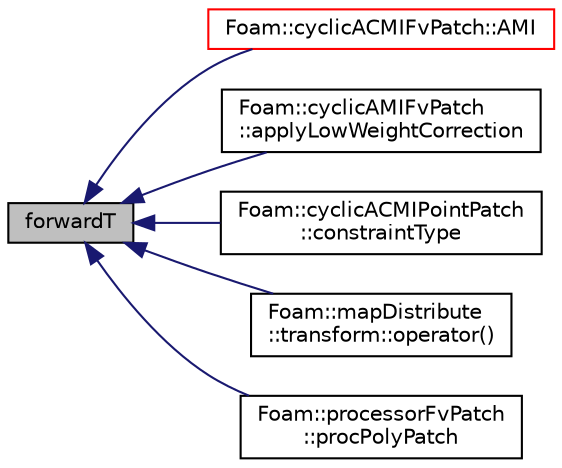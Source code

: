 digraph "forwardT"
{
  bgcolor="transparent";
  edge [fontname="Helvetica",fontsize="10",labelfontname="Helvetica",labelfontsize="10"];
  node [fontname="Helvetica",fontsize="10",shape=record];
  rankdir="LR";
  Node1 [label="forwardT",height=0.2,width=0.4,color="black", fillcolor="grey75", style="filled" fontcolor="black"];
  Node1 -> Node2 [dir="back",color="midnightblue",fontsize="10",style="solid",fontname="Helvetica"];
  Node2 [label="Foam::cyclicACMIFvPatch::AMI",height=0.2,width=0.4,color="red",URL="$classFoam_1_1cyclicACMIFvPatch.html#a33f8a45d17e184352e0cf21839788308",tooltip="Return a reference to the AMI interpolator. "];
  Node1 -> Node3 [dir="back",color="midnightblue",fontsize="10",style="solid",fontname="Helvetica"];
  Node3 [label="Foam::cyclicAMIFvPatch\l::applyLowWeightCorrection",height=0.2,width=0.4,color="black",URL="$classFoam_1_1cyclicAMIFvPatch.html#adb1575d69ed27da0a04cf9062b7ad38a",tooltip="Return true if applying the low weight correction. "];
  Node1 -> Node4 [dir="back",color="midnightblue",fontsize="10",style="solid",fontname="Helvetica"];
  Node4 [label="Foam::cyclicACMIPointPatch\l::constraintType",height=0.2,width=0.4,color="black",URL="$classFoam_1_1cyclicACMIPointPatch.html#aff64e9510b9682c7d1a85746a8ff92dd",tooltip="Return the constraint type this pointPatch implements. "];
  Node1 -> Node5 [dir="back",color="midnightblue",fontsize="10",style="solid",fontname="Helvetica"];
  Node5 [label="Foam::mapDistribute\l::transform::operator()",height=0.2,width=0.4,color="black",URL="$classFoam_1_1mapDistribute_1_1transform.html#a003a38c5b95b03b5e1963cd502887abf",tooltip="Transform patch-based field. "];
  Node1 -> Node6 [dir="back",color="midnightblue",fontsize="10",style="solid",fontname="Helvetica"];
  Node6 [label="Foam::processorFvPatch\l::procPolyPatch",height=0.2,width=0.4,color="black",URL="$classFoam_1_1processorFvPatch.html#ac10a0aa2f04271ca50b6e62583ff36a4"];
}
